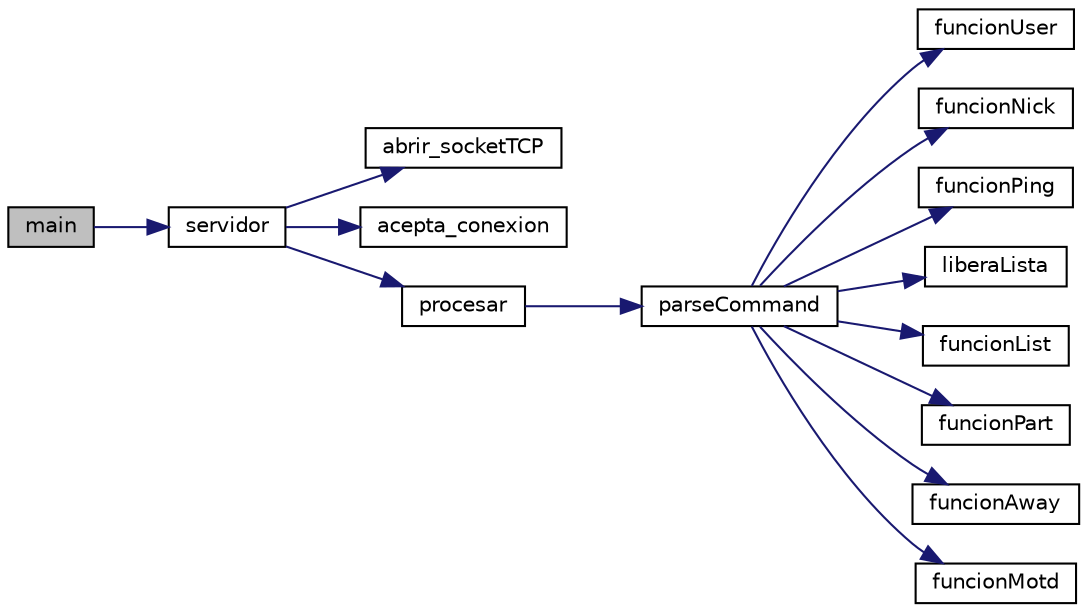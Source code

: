 digraph "main"
{
  edge [fontname="Helvetica",fontsize="10",labelfontname="Helvetica",labelfontsize="10"];
  node [fontname="Helvetica",fontsize="10",shape=record];
  rankdir="LR";
  Node1 [label="main",height=0.2,width=0.4,color="black", fillcolor="grey75", style="filled", fontcolor="black"];
  Node1 -> Node2 [color="midnightblue",fontsize="10",style="solid",fontname="Helvetica"];
  Node2 [label="servidor",height=0.2,width=0.4,color="black", fillcolor="white", style="filled",URL="$_g-2361-06-_p1-_server_8h.html#ae168ee6fdf31fd5ed7d49d45b89a65ed"];
  Node2 -> Node3 [color="midnightblue",fontsize="10",style="solid",fontname="Helvetica"];
  Node3 [label="abrir_socketTCP",height=0.2,width=0.4,color="black", fillcolor="white", style="filled",URL="$_g-2361-06-_p1-_sockets_8h.html#af2f55f83053c8fdebb8da511cd65880c"];
  Node2 -> Node4 [color="midnightblue",fontsize="10",style="solid",fontname="Helvetica"];
  Node4 [label="acepta_conexion",height=0.2,width=0.4,color="black", fillcolor="white", style="filled",URL="$_g-2361-06-_p1-_sockets_8h.html#a172e85f036cff044fd5ba218460115c7"];
  Node2 -> Node5 [color="midnightblue",fontsize="10",style="solid",fontname="Helvetica"];
  Node5 [label="procesar",height=0.2,width=0.4,color="black", fillcolor="white", style="filled",URL="$_g-2361-06-_p1-_server_8c.html#a3053755c82b5168bea9d848b1284f3ca"];
  Node5 -> Node6 [color="midnightblue",fontsize="10",style="solid",fontname="Helvetica"];
  Node6 [label="parseCommand",height=0.2,width=0.4,color="black", fillcolor="white", style="filled",URL="$_g-2361-06-_p1-_server_8c.html#ab7e145be74e8922987621cd01b8d446e"];
  Node6 -> Node7 [color="midnightblue",fontsize="10",style="solid",fontname="Helvetica"];
  Node7 [label="funcionUser",height=0.2,width=0.4,color="black", fillcolor="white", style="filled",URL="$_g-2361-06-_p1-_functions_8h.html#a210d0586ca040ccaa2104d06e224c108"];
  Node6 -> Node8 [color="midnightblue",fontsize="10",style="solid",fontname="Helvetica"];
  Node8 [label="funcionNick",height=0.2,width=0.4,color="black", fillcolor="white", style="filled",URL="$_g-2361-06-_p1-_functions_8h.html#ad060b5b909c563dc4d6d1737c9bfaaa9"];
  Node6 -> Node9 [color="midnightblue",fontsize="10",style="solid",fontname="Helvetica"];
  Node9 [label="funcionPing",height=0.2,width=0.4,color="black", fillcolor="white", style="filled",URL="$_g-2361-06-_p1-_functions_8h.html#a3280e4bc8a783afb907ef479e98b909e"];
  Node6 -> Node10 [color="midnightblue",fontsize="10",style="solid",fontname="Helvetica"];
  Node10 [label="liberaLista",height=0.2,width=0.4,color="black", fillcolor="white", style="filled",URL="$_g-2361-06-_p1-_functions_8h.html#a5fa63429b3483f20a469c23625c96820"];
  Node6 -> Node11 [color="midnightblue",fontsize="10",style="solid",fontname="Helvetica"];
  Node11 [label="funcionList",height=0.2,width=0.4,color="black", fillcolor="white", style="filled",URL="$_g-2361-06-_p1-_functions_8h.html#ae0239d5f3a7464bbaeb1726cd5bb363f"];
  Node6 -> Node12 [color="midnightblue",fontsize="10",style="solid",fontname="Helvetica"];
  Node12 [label="funcionPart",height=0.2,width=0.4,color="black", fillcolor="white", style="filled",URL="$_g-2361-06-_p1-_functions_8h.html#af6cded1bd771b1ca20653d1f81383a21"];
  Node6 -> Node13 [color="midnightblue",fontsize="10",style="solid",fontname="Helvetica"];
  Node13 [label="funcionAway",height=0.2,width=0.4,color="black", fillcolor="white", style="filled",URL="$_g-2361-06-_p1-_functions_8h.html#a92e862feef3db4374ed9b1b941edfae3"];
  Node6 -> Node14 [color="midnightblue",fontsize="10",style="solid",fontname="Helvetica"];
  Node14 [label="funcionMotd",height=0.2,width=0.4,color="black", fillcolor="white", style="filled",URL="$_g-2361-06-_p1-_functions_8h.html#a76e61a7cc585c5d49d5609ffbef0bfb1"];
}
